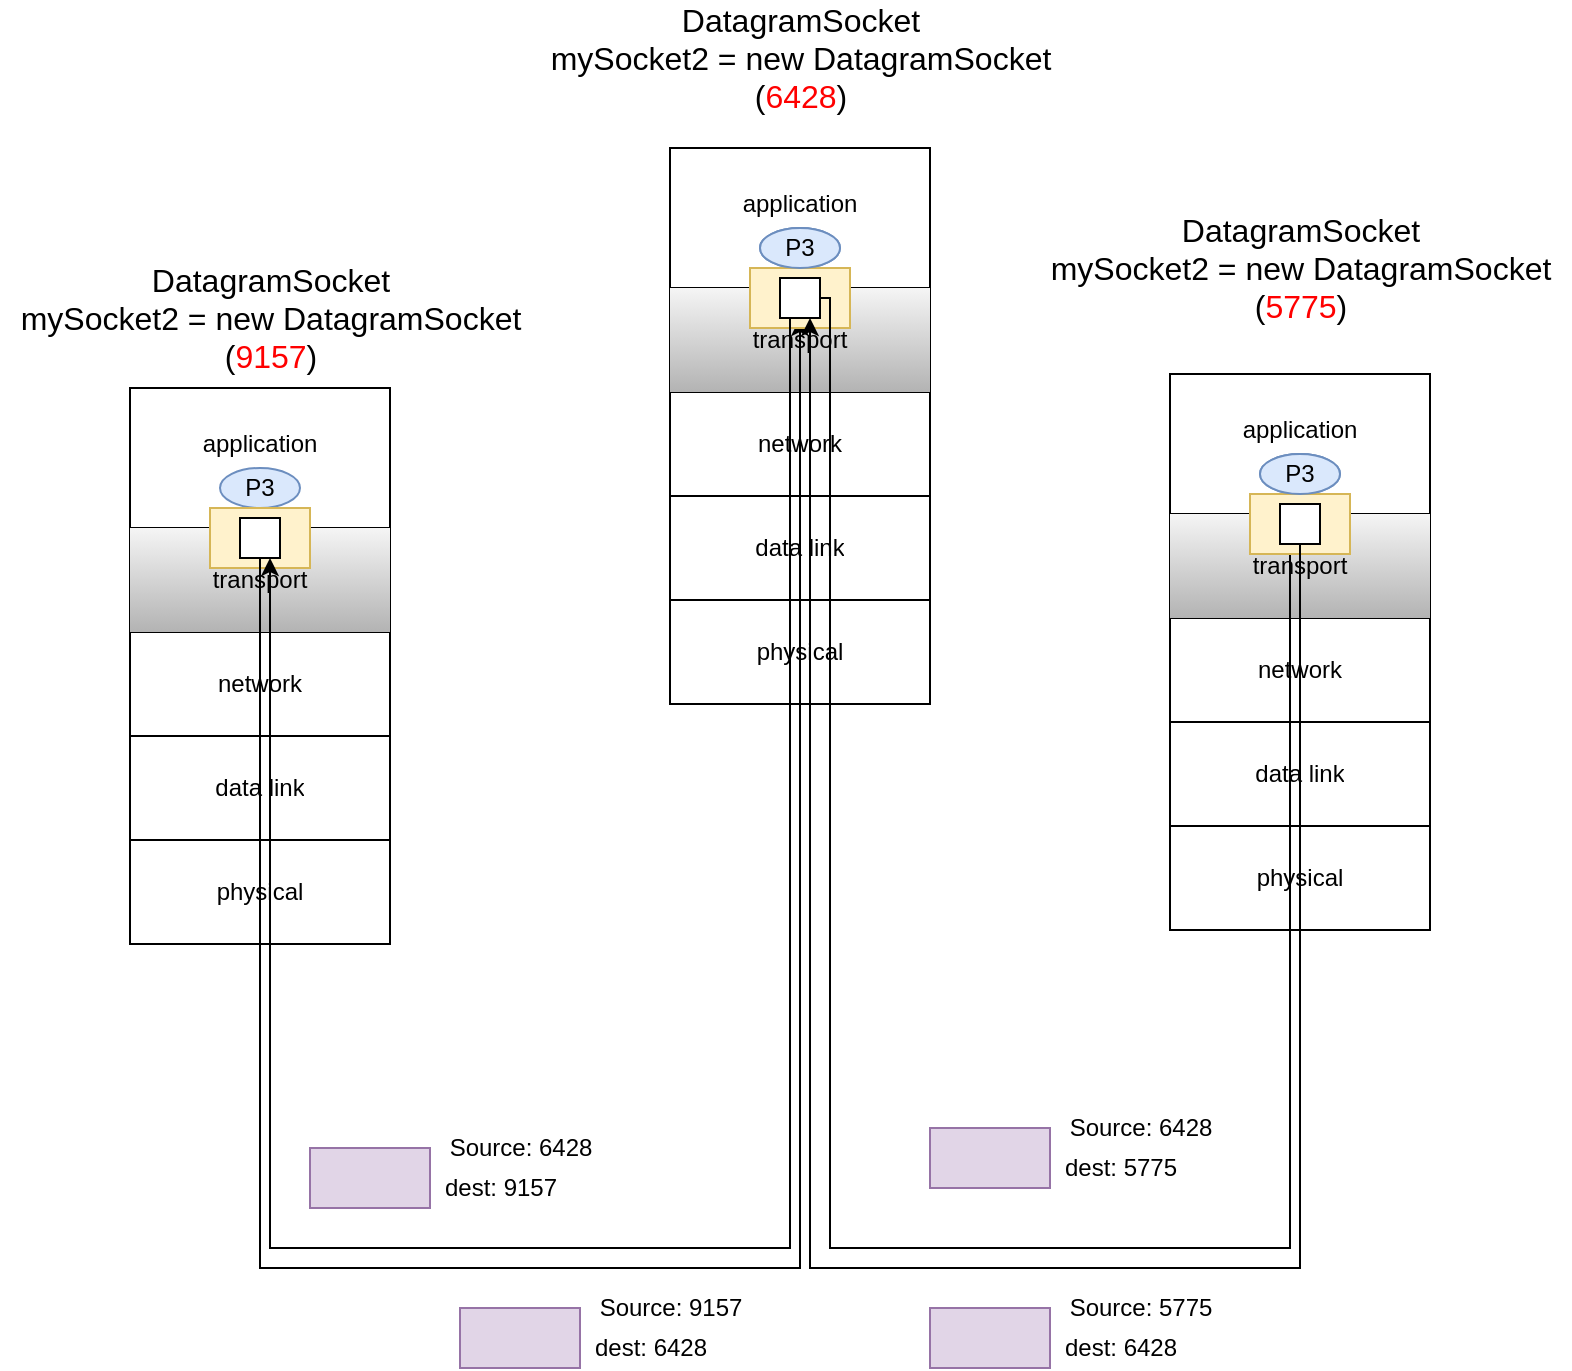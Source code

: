 <mxfile version="13.5.5" type="github">
  <diagram id="0a8T4iQcuexew1nNz5_C" name="Page-1">
    <mxGraphModel dx="1573" dy="1020" grid="1" gridSize="10" guides="1" tooltips="1" connect="1" arrows="1" fold="1" page="1" pageScale="1" pageWidth="827" pageHeight="1169" math="0" shadow="0">
      <root>
        <mxCell id="0" />
        <mxCell id="1" parent="0" />
        <mxCell id="8KEyPWoNusPrJdkMMnKE-17" value="" style="shape=table;html=1;whiteSpace=wrap;startSize=0;container=1;collapsible=0;childLayout=tableLayout;" vertex="1" parent="1">
          <mxGeometry x="320" y="110" width="130" height="278" as="geometry" />
        </mxCell>
        <mxCell id="8KEyPWoNusPrJdkMMnKE-18" value="" style="shape=partialRectangle;html=1;whiteSpace=wrap;collapsible=0;dropTarget=0;pointerEvents=0;fillColor=none;top=0;left=0;bottom=0;right=0;points=[[0,0.5],[1,0.5]];portConstraint=eastwest;" vertex="1" parent="8KEyPWoNusPrJdkMMnKE-17">
          <mxGeometry width="130" height="70" as="geometry" />
        </mxCell>
        <mxCell id="8KEyPWoNusPrJdkMMnKE-19" value="application&lt;br&gt;&lt;br&gt;" style="shape=partialRectangle;html=1;whiteSpace=wrap;connectable=0;overflow=hidden;fillColor=none;top=0;left=0;bottom=0;right=0;" vertex="1" parent="8KEyPWoNusPrJdkMMnKE-18">
          <mxGeometry width="130" height="70" as="geometry" />
        </mxCell>
        <mxCell id="8KEyPWoNusPrJdkMMnKE-20" value="" style="shape=partialRectangle;html=1;whiteSpace=wrap;collapsible=0;dropTarget=0;pointerEvents=0;fillColor=none;top=0;left=0;bottom=0;right=0;points=[[0,0.5],[1,0.5]];portConstraint=eastwest;" vertex="1" parent="8KEyPWoNusPrJdkMMnKE-17">
          <mxGeometry y="70" width="130" height="52" as="geometry" />
        </mxCell>
        <mxCell id="8KEyPWoNusPrJdkMMnKE-21" value="transport" style="shape=partialRectangle;html=1;whiteSpace=wrap;connectable=0;overflow=hidden;fillColor=#f5f5f5;top=0;left=0;bottom=0;right=0;gradientColor=#b3b3b3;strokeColor=#666666;" vertex="1" parent="8KEyPWoNusPrJdkMMnKE-20">
          <mxGeometry width="130" height="52" as="geometry" />
        </mxCell>
        <mxCell id="8KEyPWoNusPrJdkMMnKE-22" value="" style="shape=partialRectangle;html=1;whiteSpace=wrap;collapsible=0;dropTarget=0;pointerEvents=0;fillColor=none;top=0;left=0;bottom=0;right=0;points=[[0,0.5],[1,0.5]];portConstraint=eastwest;" vertex="1" parent="8KEyPWoNusPrJdkMMnKE-17">
          <mxGeometry y="122" width="130" height="52" as="geometry" />
        </mxCell>
        <mxCell id="8KEyPWoNusPrJdkMMnKE-23" value="network" style="shape=partialRectangle;html=1;whiteSpace=wrap;connectable=0;overflow=hidden;fillColor=none;top=0;left=0;bottom=0;right=0;" vertex="1" parent="8KEyPWoNusPrJdkMMnKE-22">
          <mxGeometry width="130" height="52" as="geometry" />
        </mxCell>
        <mxCell id="8KEyPWoNusPrJdkMMnKE-24" value="" style="shape=partialRectangle;html=1;whiteSpace=wrap;collapsible=0;dropTarget=0;pointerEvents=0;fillColor=none;top=0;left=0;bottom=0;right=0;points=[[0,0.5],[1,0.5]];portConstraint=eastwest;" vertex="1" parent="8KEyPWoNusPrJdkMMnKE-17">
          <mxGeometry y="174" width="130" height="52" as="geometry" />
        </mxCell>
        <mxCell id="8KEyPWoNusPrJdkMMnKE-25" value="data link" style="shape=partialRectangle;html=1;whiteSpace=wrap;connectable=0;overflow=hidden;fillColor=none;top=0;left=0;bottom=0;right=0;" vertex="1" parent="8KEyPWoNusPrJdkMMnKE-24">
          <mxGeometry width="130" height="52" as="geometry" />
        </mxCell>
        <mxCell id="8KEyPWoNusPrJdkMMnKE-26" value="" style="shape=partialRectangle;html=1;whiteSpace=wrap;collapsible=0;dropTarget=0;pointerEvents=0;fillColor=none;top=0;left=0;bottom=0;right=0;points=[[0,0.5],[1,0.5]];portConstraint=eastwest;" vertex="1" parent="8KEyPWoNusPrJdkMMnKE-17">
          <mxGeometry y="226" width="130" height="52" as="geometry" />
        </mxCell>
        <mxCell id="8KEyPWoNusPrJdkMMnKE-27" value="physical" style="shape=partialRectangle;html=1;whiteSpace=wrap;connectable=0;overflow=hidden;fillColor=none;top=0;left=0;bottom=0;right=0;" vertex="1" parent="8KEyPWoNusPrJdkMMnKE-26">
          <mxGeometry width="130" height="52" as="geometry" />
        </mxCell>
        <mxCell id="8KEyPWoNusPrJdkMMnKE-38" value="" style="shape=table;html=1;whiteSpace=wrap;startSize=0;container=1;collapsible=0;childLayout=tableLayout;" vertex="1" parent="1">
          <mxGeometry x="570" y="223" width="130" height="278" as="geometry" />
        </mxCell>
        <mxCell id="8KEyPWoNusPrJdkMMnKE-39" value="" style="shape=partialRectangle;html=1;whiteSpace=wrap;collapsible=0;dropTarget=0;pointerEvents=0;fillColor=none;top=0;left=0;bottom=0;right=0;points=[[0,0.5],[1,0.5]];portConstraint=eastwest;" vertex="1" parent="8KEyPWoNusPrJdkMMnKE-38">
          <mxGeometry width="130" height="70" as="geometry" />
        </mxCell>
        <mxCell id="8KEyPWoNusPrJdkMMnKE-40" value="application&lt;br&gt;&lt;br&gt;" style="shape=partialRectangle;html=1;whiteSpace=wrap;connectable=0;overflow=hidden;fillColor=none;top=0;left=0;bottom=0;right=0;" vertex="1" parent="8KEyPWoNusPrJdkMMnKE-39">
          <mxGeometry width="130" height="70" as="geometry" />
        </mxCell>
        <mxCell id="8KEyPWoNusPrJdkMMnKE-41" value="" style="shape=partialRectangle;html=1;whiteSpace=wrap;collapsible=0;dropTarget=0;pointerEvents=0;fillColor=none;top=0;left=0;bottom=0;right=0;points=[[0,0.5],[1,0.5]];portConstraint=eastwest;" vertex="1" parent="8KEyPWoNusPrJdkMMnKE-38">
          <mxGeometry y="70" width="130" height="52" as="geometry" />
        </mxCell>
        <mxCell id="8KEyPWoNusPrJdkMMnKE-42" value="transport" style="shape=partialRectangle;html=1;whiteSpace=wrap;connectable=0;overflow=hidden;fillColor=#f5f5f5;top=0;left=0;bottom=0;right=0;gradientColor=#b3b3b3;strokeColor=#666666;" vertex="1" parent="8KEyPWoNusPrJdkMMnKE-41">
          <mxGeometry width="130" height="52" as="geometry" />
        </mxCell>
        <mxCell id="8KEyPWoNusPrJdkMMnKE-43" value="" style="shape=partialRectangle;html=1;whiteSpace=wrap;collapsible=0;dropTarget=0;pointerEvents=0;fillColor=none;top=0;left=0;bottom=0;right=0;points=[[0,0.5],[1,0.5]];portConstraint=eastwest;" vertex="1" parent="8KEyPWoNusPrJdkMMnKE-38">
          <mxGeometry y="122" width="130" height="52" as="geometry" />
        </mxCell>
        <mxCell id="8KEyPWoNusPrJdkMMnKE-44" value="network" style="shape=partialRectangle;html=1;whiteSpace=wrap;connectable=0;overflow=hidden;fillColor=none;top=0;left=0;bottom=0;right=0;" vertex="1" parent="8KEyPWoNusPrJdkMMnKE-43">
          <mxGeometry width="130" height="52" as="geometry" />
        </mxCell>
        <mxCell id="8KEyPWoNusPrJdkMMnKE-45" value="" style="shape=partialRectangle;html=1;whiteSpace=wrap;collapsible=0;dropTarget=0;pointerEvents=0;fillColor=none;top=0;left=0;bottom=0;right=0;points=[[0,0.5],[1,0.5]];portConstraint=eastwest;" vertex="1" parent="8KEyPWoNusPrJdkMMnKE-38">
          <mxGeometry y="174" width="130" height="52" as="geometry" />
        </mxCell>
        <mxCell id="8KEyPWoNusPrJdkMMnKE-46" value="data link" style="shape=partialRectangle;html=1;whiteSpace=wrap;connectable=0;overflow=hidden;fillColor=none;top=0;left=0;bottom=0;right=0;" vertex="1" parent="8KEyPWoNusPrJdkMMnKE-45">
          <mxGeometry width="130" height="52" as="geometry" />
        </mxCell>
        <mxCell id="8KEyPWoNusPrJdkMMnKE-47" value="" style="shape=partialRectangle;html=1;whiteSpace=wrap;collapsible=0;dropTarget=0;pointerEvents=0;fillColor=none;top=0;left=0;bottom=0;right=0;points=[[0,0.5],[1,0.5]];portConstraint=eastwest;" vertex="1" parent="8KEyPWoNusPrJdkMMnKE-38">
          <mxGeometry y="226" width="130" height="52" as="geometry" />
        </mxCell>
        <mxCell id="8KEyPWoNusPrJdkMMnKE-48" value="physical" style="shape=partialRectangle;html=1;whiteSpace=wrap;connectable=0;overflow=hidden;fillColor=none;top=0;left=0;bottom=0;right=0;" vertex="1" parent="8KEyPWoNusPrJdkMMnKE-47">
          <mxGeometry width="130" height="52" as="geometry" />
        </mxCell>
        <mxCell id="8KEyPWoNusPrJdkMMnKE-1" value="" style="shape=table;html=1;whiteSpace=wrap;startSize=0;container=1;collapsible=0;childLayout=tableLayout;" vertex="1" parent="1">
          <mxGeometry x="50" y="230" width="130" height="278" as="geometry" />
        </mxCell>
        <mxCell id="8KEyPWoNusPrJdkMMnKE-2" value="" style="shape=partialRectangle;html=1;whiteSpace=wrap;collapsible=0;dropTarget=0;pointerEvents=0;fillColor=none;top=0;left=0;bottom=0;right=0;points=[[0,0.5],[1,0.5]];portConstraint=eastwest;" vertex="1" parent="8KEyPWoNusPrJdkMMnKE-1">
          <mxGeometry width="130" height="70" as="geometry" />
        </mxCell>
        <mxCell id="8KEyPWoNusPrJdkMMnKE-3" value="application&lt;br&gt;&lt;br&gt;" style="shape=partialRectangle;html=1;whiteSpace=wrap;connectable=0;overflow=hidden;fillColor=none;top=0;left=0;bottom=0;right=0;" vertex="1" parent="8KEyPWoNusPrJdkMMnKE-2">
          <mxGeometry width="130" height="70" as="geometry" />
        </mxCell>
        <mxCell id="8KEyPWoNusPrJdkMMnKE-4" value="" style="shape=partialRectangle;html=1;whiteSpace=wrap;collapsible=0;dropTarget=0;pointerEvents=0;fillColor=none;top=0;left=0;bottom=0;right=0;points=[[0,0.5],[1,0.5]];portConstraint=eastwest;" vertex="1" parent="8KEyPWoNusPrJdkMMnKE-1">
          <mxGeometry y="70" width="130" height="52" as="geometry" />
        </mxCell>
        <mxCell id="8KEyPWoNusPrJdkMMnKE-5" value="transport" style="shape=partialRectangle;html=1;whiteSpace=wrap;connectable=0;overflow=hidden;fillColor=#f5f5f5;top=0;left=0;bottom=0;right=0;gradientColor=#b3b3b3;strokeColor=#666666;" vertex="1" parent="8KEyPWoNusPrJdkMMnKE-4">
          <mxGeometry width="130" height="52" as="geometry" />
        </mxCell>
        <mxCell id="8KEyPWoNusPrJdkMMnKE-6" value="" style="shape=partialRectangle;html=1;whiteSpace=wrap;collapsible=0;dropTarget=0;pointerEvents=0;fillColor=none;top=0;left=0;bottom=0;right=0;points=[[0,0.5],[1,0.5]];portConstraint=eastwest;" vertex="1" parent="8KEyPWoNusPrJdkMMnKE-1">
          <mxGeometry y="122" width="130" height="52" as="geometry" />
        </mxCell>
        <mxCell id="8KEyPWoNusPrJdkMMnKE-7" value="network" style="shape=partialRectangle;html=1;whiteSpace=wrap;connectable=0;overflow=hidden;fillColor=none;top=0;left=0;bottom=0;right=0;" vertex="1" parent="8KEyPWoNusPrJdkMMnKE-6">
          <mxGeometry width="130" height="52" as="geometry" />
        </mxCell>
        <mxCell id="8KEyPWoNusPrJdkMMnKE-8" value="" style="shape=partialRectangle;html=1;whiteSpace=wrap;collapsible=0;dropTarget=0;pointerEvents=0;fillColor=none;top=0;left=0;bottom=0;right=0;points=[[0,0.5],[1,0.5]];portConstraint=eastwest;" vertex="1" parent="8KEyPWoNusPrJdkMMnKE-1">
          <mxGeometry y="174" width="130" height="52" as="geometry" />
        </mxCell>
        <mxCell id="8KEyPWoNusPrJdkMMnKE-9" value="data link" style="shape=partialRectangle;html=1;whiteSpace=wrap;connectable=0;overflow=hidden;fillColor=none;top=0;left=0;bottom=0;right=0;" vertex="1" parent="8KEyPWoNusPrJdkMMnKE-8">
          <mxGeometry width="130" height="52" as="geometry" />
        </mxCell>
        <mxCell id="8KEyPWoNusPrJdkMMnKE-10" value="" style="shape=partialRectangle;html=1;whiteSpace=wrap;collapsible=0;dropTarget=0;pointerEvents=0;fillColor=none;top=0;left=0;bottom=0;right=0;points=[[0,0.5],[1,0.5]];portConstraint=eastwest;" vertex="1" parent="8KEyPWoNusPrJdkMMnKE-1">
          <mxGeometry y="226" width="130" height="52" as="geometry" />
        </mxCell>
        <mxCell id="8KEyPWoNusPrJdkMMnKE-11" value="physical" style="shape=partialRectangle;html=1;whiteSpace=wrap;connectable=0;overflow=hidden;fillColor=none;top=0;left=0;bottom=0;right=0;" vertex="1" parent="8KEyPWoNusPrJdkMMnKE-10">
          <mxGeometry width="130" height="52" as="geometry" />
        </mxCell>
        <mxCell id="8KEyPWoNusPrJdkMMnKE-12" value="P3" style="ellipse;whiteSpace=wrap;html=1;fillColor=#dae8fc;strokeColor=#6c8ebf;" vertex="1" parent="1">
          <mxGeometry x="95" y="270" width="40" height="20" as="geometry" />
        </mxCell>
        <mxCell id="8KEyPWoNusPrJdkMMnKE-13" value="" style="rounded=0;whiteSpace=wrap;html=1;fillColor=#fff2cc;strokeColor=#d6b656;" vertex="1" parent="1">
          <mxGeometry x="90" y="290" width="50" height="30" as="geometry" />
        </mxCell>
        <mxCell id="8KEyPWoNusPrJdkMMnKE-54" style="edgeStyle=orthogonalEdgeStyle;rounded=0;orthogonalLoop=1;jettySize=auto;html=1;entryX=0.5;entryY=1;entryDx=0;entryDy=0;" edge="1" parent="1" source="8KEyPWoNusPrJdkMMnKE-14" target="8KEyPWoNusPrJdkMMnKE-33">
          <mxGeometry relative="1" as="geometry">
            <Array as="points">
              <mxPoint x="115" y="670" />
              <mxPoint x="385" y="670" />
            </Array>
          </mxGeometry>
        </mxCell>
        <mxCell id="8KEyPWoNusPrJdkMMnKE-14" value="" style="rounded=0;whiteSpace=wrap;html=1;" vertex="1" parent="1">
          <mxGeometry x="105" y="295" width="20" height="20" as="geometry" />
        </mxCell>
        <mxCell id="8KEyPWoNusPrJdkMMnKE-16" value="&lt;font style=&quot;font-size: 16px&quot;&gt;DatagramSocket&lt;br&gt;mySocket2 = new DatagramSocket&lt;br&gt;(&lt;font color=&quot;#ff0000&quot;&gt;9157&lt;/font&gt;)&lt;/font&gt;" style="text;html=1;align=center;verticalAlign=middle;resizable=0;points=[];autosize=1;" vertex="1" parent="1">
          <mxGeometry x="-15" y="170" width="270" height="50" as="geometry" />
        </mxCell>
        <mxCell id="8KEyPWoNusPrJdkMMnKE-28" value="P3" style="ellipse;whiteSpace=wrap;html=1;fillColor=#dae8fc;strokeColor=#6c8ebf;" vertex="1" parent="1">
          <mxGeometry x="365" y="150" width="40" height="20" as="geometry" />
        </mxCell>
        <mxCell id="8KEyPWoNusPrJdkMMnKE-29" value="" style="rounded=0;whiteSpace=wrap;html=1;fillColor=#fff2cc;strokeColor=#d6b656;" vertex="1" parent="1">
          <mxGeometry x="360" y="170" width="50" height="30" as="geometry" />
        </mxCell>
        <mxCell id="8KEyPWoNusPrJdkMMnKE-30" value="" style="rounded=0;whiteSpace=wrap;html=1;" vertex="1" parent="1">
          <mxGeometry x="375" y="175" width="20" height="20" as="geometry" />
        </mxCell>
        <mxCell id="8KEyPWoNusPrJdkMMnKE-31" value="&lt;font style=&quot;font-size: 16px&quot;&gt;DatagramSocket&lt;br&gt;mySocket2 = new DatagramSocket&lt;br&gt;(&lt;font color=&quot;#ff0000&quot;&gt;6428&lt;/font&gt;)&lt;/font&gt;" style="text;html=1;align=center;verticalAlign=middle;resizable=0;points=[];autosize=1;" vertex="1" parent="1">
          <mxGeometry x="250" y="40" width="270" height="50" as="geometry" />
        </mxCell>
        <mxCell id="8KEyPWoNusPrJdkMMnKE-32" value="" style="rounded=0;whiteSpace=wrap;html=1;fillColor=#fff2cc;strokeColor=#d6b656;" vertex="1" parent="1">
          <mxGeometry x="360" y="170" width="50" height="30" as="geometry" />
        </mxCell>
        <mxCell id="8KEyPWoNusPrJdkMMnKE-53" style="edgeStyle=orthogonalEdgeStyle;rounded=0;orthogonalLoop=1;jettySize=auto;html=1;" edge="1" parent="1" source="8KEyPWoNusPrJdkMMnKE-33">
          <mxGeometry relative="1" as="geometry">
            <mxPoint x="120" y="315" as="targetPoint" />
            <Array as="points">
              <mxPoint x="380" y="660" />
              <mxPoint x="120" y="660" />
            </Array>
          </mxGeometry>
        </mxCell>
        <mxCell id="8KEyPWoNusPrJdkMMnKE-56" style="edgeStyle=orthogonalEdgeStyle;rounded=0;orthogonalLoop=1;jettySize=auto;html=1;" edge="1" parent="1" source="8KEyPWoNusPrJdkMMnKE-33">
          <mxGeometry relative="1" as="geometry">
            <mxPoint x="630" y="298" as="targetPoint" />
            <Array as="points">
              <mxPoint x="400" y="185" />
              <mxPoint x="400" y="660" />
              <mxPoint x="630" y="660" />
              <mxPoint x="630" y="303" />
            </Array>
          </mxGeometry>
        </mxCell>
        <mxCell id="8KEyPWoNusPrJdkMMnKE-33" value="" style="rounded=0;whiteSpace=wrap;html=1;" vertex="1" parent="1">
          <mxGeometry x="375" y="175" width="20" height="20" as="geometry" />
        </mxCell>
        <mxCell id="8KEyPWoNusPrJdkMMnKE-34" value="P3" style="ellipse;whiteSpace=wrap;html=1;fillColor=#dae8fc;strokeColor=#6c8ebf;" vertex="1" parent="1">
          <mxGeometry x="365" y="150" width="40" height="20" as="geometry" />
        </mxCell>
        <mxCell id="8KEyPWoNusPrJdkMMnKE-35" value="P3" style="ellipse;whiteSpace=wrap;html=1;fillColor=#dae8fc;strokeColor=#6c8ebf;" vertex="1" parent="1">
          <mxGeometry x="615" y="263" width="40" height="20" as="geometry" />
        </mxCell>
        <mxCell id="8KEyPWoNusPrJdkMMnKE-36" value="" style="rounded=0;whiteSpace=wrap;html=1;fillColor=#fff2cc;strokeColor=#d6b656;" vertex="1" parent="1">
          <mxGeometry x="610" y="283" width="50" height="30" as="geometry" />
        </mxCell>
        <mxCell id="8KEyPWoNusPrJdkMMnKE-37" value="" style="rounded=0;whiteSpace=wrap;html=1;" vertex="1" parent="1">
          <mxGeometry x="625" y="288" width="20" height="20" as="geometry" />
        </mxCell>
        <mxCell id="8KEyPWoNusPrJdkMMnKE-49" value="" style="rounded=0;whiteSpace=wrap;html=1;fillColor=#fff2cc;strokeColor=#d6b656;" vertex="1" parent="1">
          <mxGeometry x="610" y="283" width="50" height="30" as="geometry" />
        </mxCell>
        <mxCell id="8KEyPWoNusPrJdkMMnKE-55" style="edgeStyle=orthogonalEdgeStyle;rounded=0;orthogonalLoop=1;jettySize=auto;html=1;" edge="1" parent="1" source="8KEyPWoNusPrJdkMMnKE-50">
          <mxGeometry relative="1" as="geometry">
            <mxPoint x="390" y="195" as="targetPoint" />
            <Array as="points">
              <mxPoint x="635" y="670" />
              <mxPoint x="390" y="670" />
              <mxPoint x="390" y="195" />
            </Array>
          </mxGeometry>
        </mxCell>
        <mxCell id="8KEyPWoNusPrJdkMMnKE-50" value="" style="rounded=0;whiteSpace=wrap;html=1;" vertex="1" parent="1">
          <mxGeometry x="625" y="288" width="20" height="20" as="geometry" />
        </mxCell>
        <mxCell id="8KEyPWoNusPrJdkMMnKE-51" value="P3" style="ellipse;whiteSpace=wrap;html=1;fillColor=#dae8fc;strokeColor=#6c8ebf;" vertex="1" parent="1">
          <mxGeometry x="615" y="263" width="40" height="20" as="geometry" />
        </mxCell>
        <mxCell id="8KEyPWoNusPrJdkMMnKE-52" value="&lt;font style=&quot;font-size: 16px&quot;&gt;DatagramSocket&lt;br&gt;mySocket2 = new DatagramSocket&lt;br&gt;(&lt;font color=&quot;#ff0000&quot;&gt;5775&lt;/font&gt;)&lt;/font&gt;" style="text;html=1;align=center;verticalAlign=middle;resizable=0;points=[];autosize=1;" vertex="1" parent="1">
          <mxGeometry x="500" y="145" width="270" height="50" as="geometry" />
        </mxCell>
        <mxCell id="8KEyPWoNusPrJdkMMnKE-57" value="" style="whiteSpace=wrap;html=1;fillColor=#e1d5e7;strokeColor=#9673a6;" vertex="1" parent="1">
          <mxGeometry x="140" y="610" width="60" height="30" as="geometry" />
        </mxCell>
        <mxCell id="8KEyPWoNusPrJdkMMnKE-58" value="Source: 6428" style="text;html=1;align=center;verticalAlign=middle;resizable=0;points=[];autosize=1;" vertex="1" parent="1">
          <mxGeometry x="200" y="600" width="90" height="20" as="geometry" />
        </mxCell>
        <mxCell id="8KEyPWoNusPrJdkMMnKE-59" value="dest: 9157" style="text;html=1;align=center;verticalAlign=middle;resizable=0;points=[];autosize=1;" vertex="1" parent="1">
          <mxGeometry x="200" y="620" width="70" height="20" as="geometry" />
        </mxCell>
        <mxCell id="8KEyPWoNusPrJdkMMnKE-60" value="" style="whiteSpace=wrap;html=1;fillColor=#e1d5e7;strokeColor=#9673a6;" vertex="1" parent="1">
          <mxGeometry x="215" y="690" width="60" height="30" as="geometry" />
        </mxCell>
        <mxCell id="8KEyPWoNusPrJdkMMnKE-61" value="Source: 9157" style="text;html=1;align=center;verticalAlign=middle;resizable=0;points=[];autosize=1;" vertex="1" parent="1">
          <mxGeometry x="275" y="680" width="90" height="20" as="geometry" />
        </mxCell>
        <mxCell id="8KEyPWoNusPrJdkMMnKE-62" value="dest: 6428" style="text;html=1;align=center;verticalAlign=middle;resizable=0;points=[];autosize=1;" vertex="1" parent="1">
          <mxGeometry x="275" y="700" width="70" height="20" as="geometry" />
        </mxCell>
        <mxCell id="8KEyPWoNusPrJdkMMnKE-63" value="" style="whiteSpace=wrap;html=1;fillColor=#e1d5e7;strokeColor=#9673a6;" vertex="1" parent="1">
          <mxGeometry x="450" y="690" width="60" height="30" as="geometry" />
        </mxCell>
        <mxCell id="8KEyPWoNusPrJdkMMnKE-64" value="Source: 5775" style="text;html=1;align=center;verticalAlign=middle;resizable=0;points=[];autosize=1;" vertex="1" parent="1">
          <mxGeometry x="510" y="680" width="90" height="20" as="geometry" />
        </mxCell>
        <mxCell id="8KEyPWoNusPrJdkMMnKE-65" value="dest: 6428" style="text;html=1;align=center;verticalAlign=middle;resizable=0;points=[];autosize=1;" vertex="1" parent="1">
          <mxGeometry x="510" y="700" width="70" height="20" as="geometry" />
        </mxCell>
        <mxCell id="8KEyPWoNusPrJdkMMnKE-66" value="" style="whiteSpace=wrap;html=1;fillColor=#e1d5e7;strokeColor=#9673a6;" vertex="1" parent="1">
          <mxGeometry x="450" y="600" width="60" height="30" as="geometry" />
        </mxCell>
        <mxCell id="8KEyPWoNusPrJdkMMnKE-67" value="Source: 6428" style="text;html=1;align=center;verticalAlign=middle;resizable=0;points=[];autosize=1;" vertex="1" parent="1">
          <mxGeometry x="510" y="590" width="90" height="20" as="geometry" />
        </mxCell>
        <mxCell id="8KEyPWoNusPrJdkMMnKE-68" value="dest: 5775" style="text;html=1;align=center;verticalAlign=middle;resizable=0;points=[];autosize=1;" vertex="1" parent="1">
          <mxGeometry x="510" y="610" width="70" height="20" as="geometry" />
        </mxCell>
      </root>
    </mxGraphModel>
  </diagram>
</mxfile>
